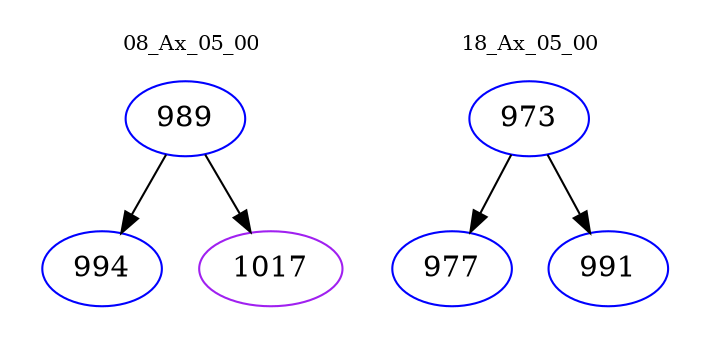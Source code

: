digraph{
subgraph cluster_0 {
color = white
label = "08_Ax_05_00";
fontsize=10;
T0_989 [label="989", color="blue"]
T0_989 -> T0_994 [color="black"]
T0_994 [label="994", color="blue"]
T0_989 -> T0_1017 [color="black"]
T0_1017 [label="1017", color="purple"]
}
subgraph cluster_1 {
color = white
label = "18_Ax_05_00";
fontsize=10;
T1_973 [label="973", color="blue"]
T1_973 -> T1_977 [color="black"]
T1_977 [label="977", color="blue"]
T1_973 -> T1_991 [color="black"]
T1_991 [label="991", color="blue"]
}
}

